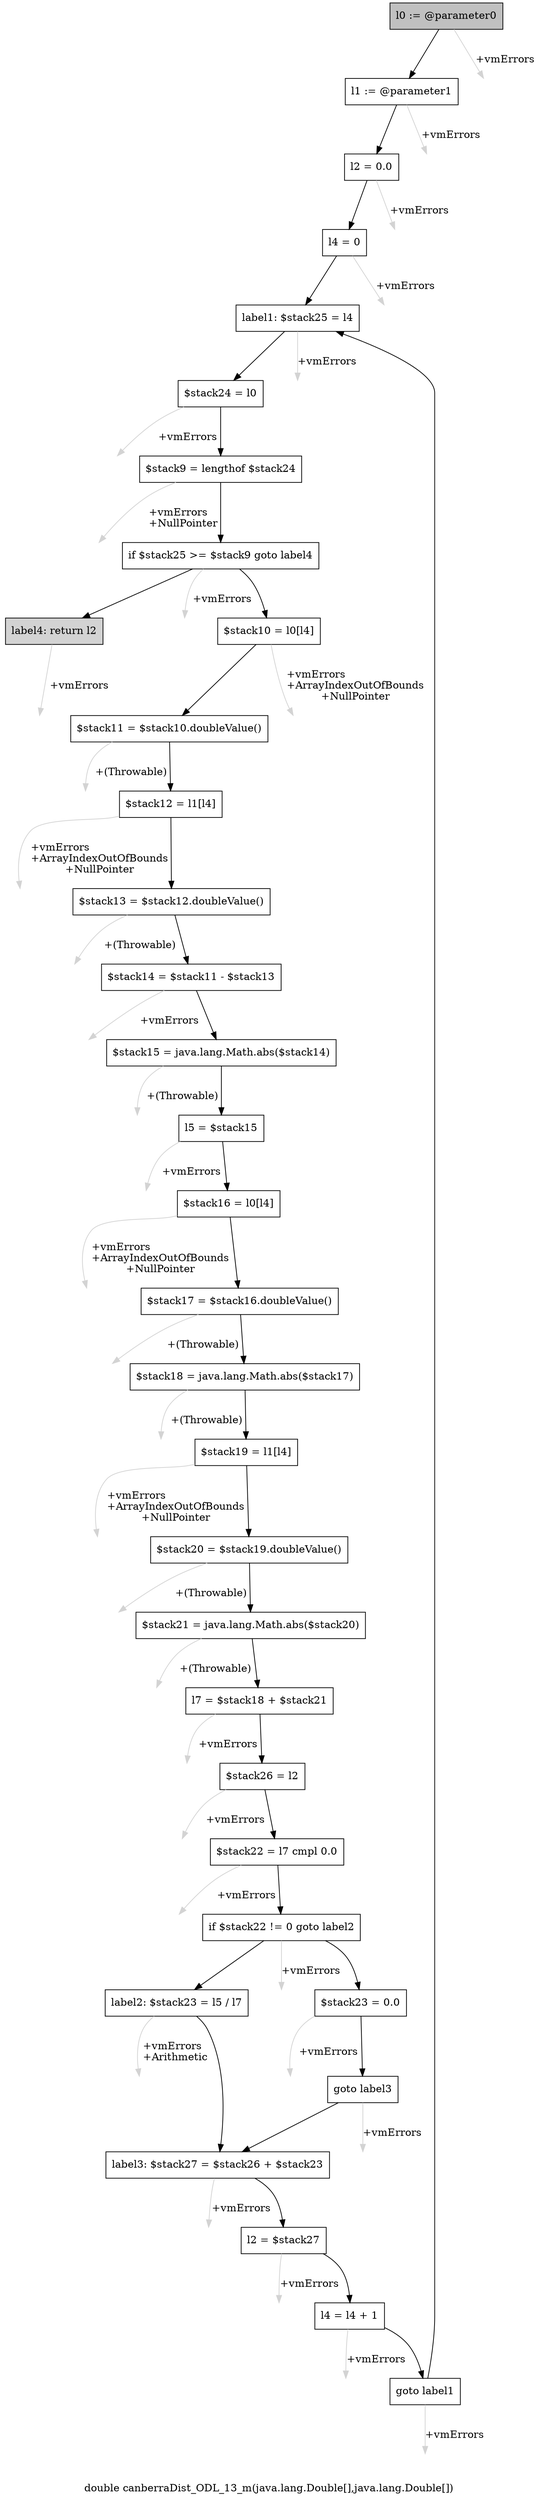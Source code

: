 digraph "double canberraDist_ODL_13_m(java.lang.Double[],java.lang.Double[])" {
    label="double canberraDist_ODL_13_m(java.lang.Double[],java.lang.Double[])";
    node [shape=box];
    "0" [style=filled,fillcolor=gray,label="l0 := @parameter0",];
    "1" [label="l1 := @parameter1",];
    "0"->"1" [color=black,];
    "33" [style=invis,label="Esc",];
    "0"->"33" [color=lightgray,label="\l+vmErrors",];
    "2" [label="l2 = 0.0",];
    "1"->"2" [color=black,];
    "34" [style=invis,label="Esc",];
    "1"->"34" [color=lightgray,label="\l+vmErrors",];
    "3" [label="l4 = 0",];
    "2"->"3" [color=black,];
    "35" [style=invis,label="Esc",];
    "2"->"35" [color=lightgray,label="\l+vmErrors",];
    "4" [label="label1: $stack25 = l4",];
    "3"->"4" [color=black,];
    "36" [style=invis,label="Esc",];
    "3"->"36" [color=lightgray,label="\l+vmErrors",];
    "5" [label="$stack24 = l0",];
    "4"->"5" [color=black,];
    "37" [style=invis,label="Esc",];
    "4"->"37" [color=lightgray,label="\l+vmErrors",];
    "6" [label="$stack9 = lengthof $stack24",];
    "5"->"6" [color=black,];
    "38" [style=invis,label="Esc",];
    "5"->"38" [color=lightgray,label="\l+vmErrors",];
    "7" [label="if $stack25 >= $stack9 goto label4",];
    "6"->"7" [color=black,];
    "39" [style=invis,label="Esc",];
    "6"->"39" [color=lightgray,label="\l+vmErrors\l+NullPointer",];
    "8" [label="$stack10 = l0[l4]",];
    "7"->"8" [color=black,];
    "32" [style=filled,fillcolor=lightgray,label="label4: return l2",];
    "7"->"32" [color=black,];
    "40" [style=invis,label="Esc",];
    "7"->"40" [color=lightgray,label="\l+vmErrors",];
    "9" [label="$stack11 = $stack10.doubleValue()",];
    "8"->"9" [color=black,];
    "41" [style=invis,label="Esc",];
    "8"->"41" [color=lightgray,label="\l+vmErrors\l+ArrayIndexOutOfBounds\l+NullPointer",];
    "10" [label="$stack12 = l1[l4]",];
    "9"->"10" [color=black,];
    "42" [style=invis,label="Esc",];
    "9"->"42" [color=lightgray,label="\l+(Throwable)",];
    "11" [label="$stack13 = $stack12.doubleValue()",];
    "10"->"11" [color=black,];
    "43" [style=invis,label="Esc",];
    "10"->"43" [color=lightgray,label="\l+vmErrors\l+ArrayIndexOutOfBounds\l+NullPointer",];
    "12" [label="$stack14 = $stack11 - $stack13",];
    "11"->"12" [color=black,];
    "44" [style=invis,label="Esc",];
    "11"->"44" [color=lightgray,label="\l+(Throwable)",];
    "13" [label="$stack15 = java.lang.Math.abs($stack14)",];
    "12"->"13" [color=black,];
    "45" [style=invis,label="Esc",];
    "12"->"45" [color=lightgray,label="\l+vmErrors",];
    "14" [label="l5 = $stack15",];
    "13"->"14" [color=black,];
    "46" [style=invis,label="Esc",];
    "13"->"46" [color=lightgray,label="\l+(Throwable)",];
    "15" [label="$stack16 = l0[l4]",];
    "14"->"15" [color=black,];
    "47" [style=invis,label="Esc",];
    "14"->"47" [color=lightgray,label="\l+vmErrors",];
    "16" [label="$stack17 = $stack16.doubleValue()",];
    "15"->"16" [color=black,];
    "48" [style=invis,label="Esc",];
    "15"->"48" [color=lightgray,label="\l+vmErrors\l+ArrayIndexOutOfBounds\l+NullPointer",];
    "17" [label="$stack18 = java.lang.Math.abs($stack17)",];
    "16"->"17" [color=black,];
    "49" [style=invis,label="Esc",];
    "16"->"49" [color=lightgray,label="\l+(Throwable)",];
    "18" [label="$stack19 = l1[l4]",];
    "17"->"18" [color=black,];
    "50" [style=invis,label="Esc",];
    "17"->"50" [color=lightgray,label="\l+(Throwable)",];
    "19" [label="$stack20 = $stack19.doubleValue()",];
    "18"->"19" [color=black,];
    "51" [style=invis,label="Esc",];
    "18"->"51" [color=lightgray,label="\l+vmErrors\l+ArrayIndexOutOfBounds\l+NullPointer",];
    "20" [label="$stack21 = java.lang.Math.abs($stack20)",];
    "19"->"20" [color=black,];
    "52" [style=invis,label="Esc",];
    "19"->"52" [color=lightgray,label="\l+(Throwable)",];
    "21" [label="l7 = $stack18 + $stack21",];
    "20"->"21" [color=black,];
    "53" [style=invis,label="Esc",];
    "20"->"53" [color=lightgray,label="\l+(Throwable)",];
    "22" [label="$stack26 = l2",];
    "21"->"22" [color=black,];
    "54" [style=invis,label="Esc",];
    "21"->"54" [color=lightgray,label="\l+vmErrors",];
    "23" [label="$stack22 = l7 cmpl 0.0",];
    "22"->"23" [color=black,];
    "55" [style=invis,label="Esc",];
    "22"->"55" [color=lightgray,label="\l+vmErrors",];
    "24" [label="if $stack22 != 0 goto label2",];
    "23"->"24" [color=black,];
    "56" [style=invis,label="Esc",];
    "23"->"56" [color=lightgray,label="\l+vmErrors",];
    "25" [label="$stack23 = 0.0",];
    "24"->"25" [color=black,];
    "27" [label="label2: $stack23 = l5 / l7",];
    "24"->"27" [color=black,];
    "57" [style=invis,label="Esc",];
    "24"->"57" [color=lightgray,label="\l+vmErrors",];
    "26" [label="goto label3",];
    "25"->"26" [color=black,];
    "58" [style=invis,label="Esc",];
    "25"->"58" [color=lightgray,label="\l+vmErrors",];
    "28" [label="label3: $stack27 = $stack26 + $stack23",];
    "26"->"28" [color=black,];
    "59" [style=invis,label="Esc",];
    "26"->"59" [color=lightgray,label="\l+vmErrors",];
    "27"->"28" [color=black,];
    "60" [style=invis,label="Esc",];
    "27"->"60" [color=lightgray,label="\l+vmErrors\l+Arithmetic",];
    "29" [label="l2 = $stack27",];
    "28"->"29" [color=black,];
    "61" [style=invis,label="Esc",];
    "28"->"61" [color=lightgray,label="\l+vmErrors",];
    "30" [label="l4 = l4 + 1",];
    "29"->"30" [color=black,];
    "62" [style=invis,label="Esc",];
    "29"->"62" [color=lightgray,label="\l+vmErrors",];
    "31" [label="goto label1",];
    "30"->"31" [color=black,];
    "63" [style=invis,label="Esc",];
    "30"->"63" [color=lightgray,label="\l+vmErrors",];
    "31"->"4" [color=black,];
    "64" [style=invis,label="Esc",];
    "31"->"64" [color=lightgray,label="\l+vmErrors",];
    "65" [style=invis,label="Esc",];
    "32"->"65" [color=lightgray,label="\l+vmErrors",];
}
